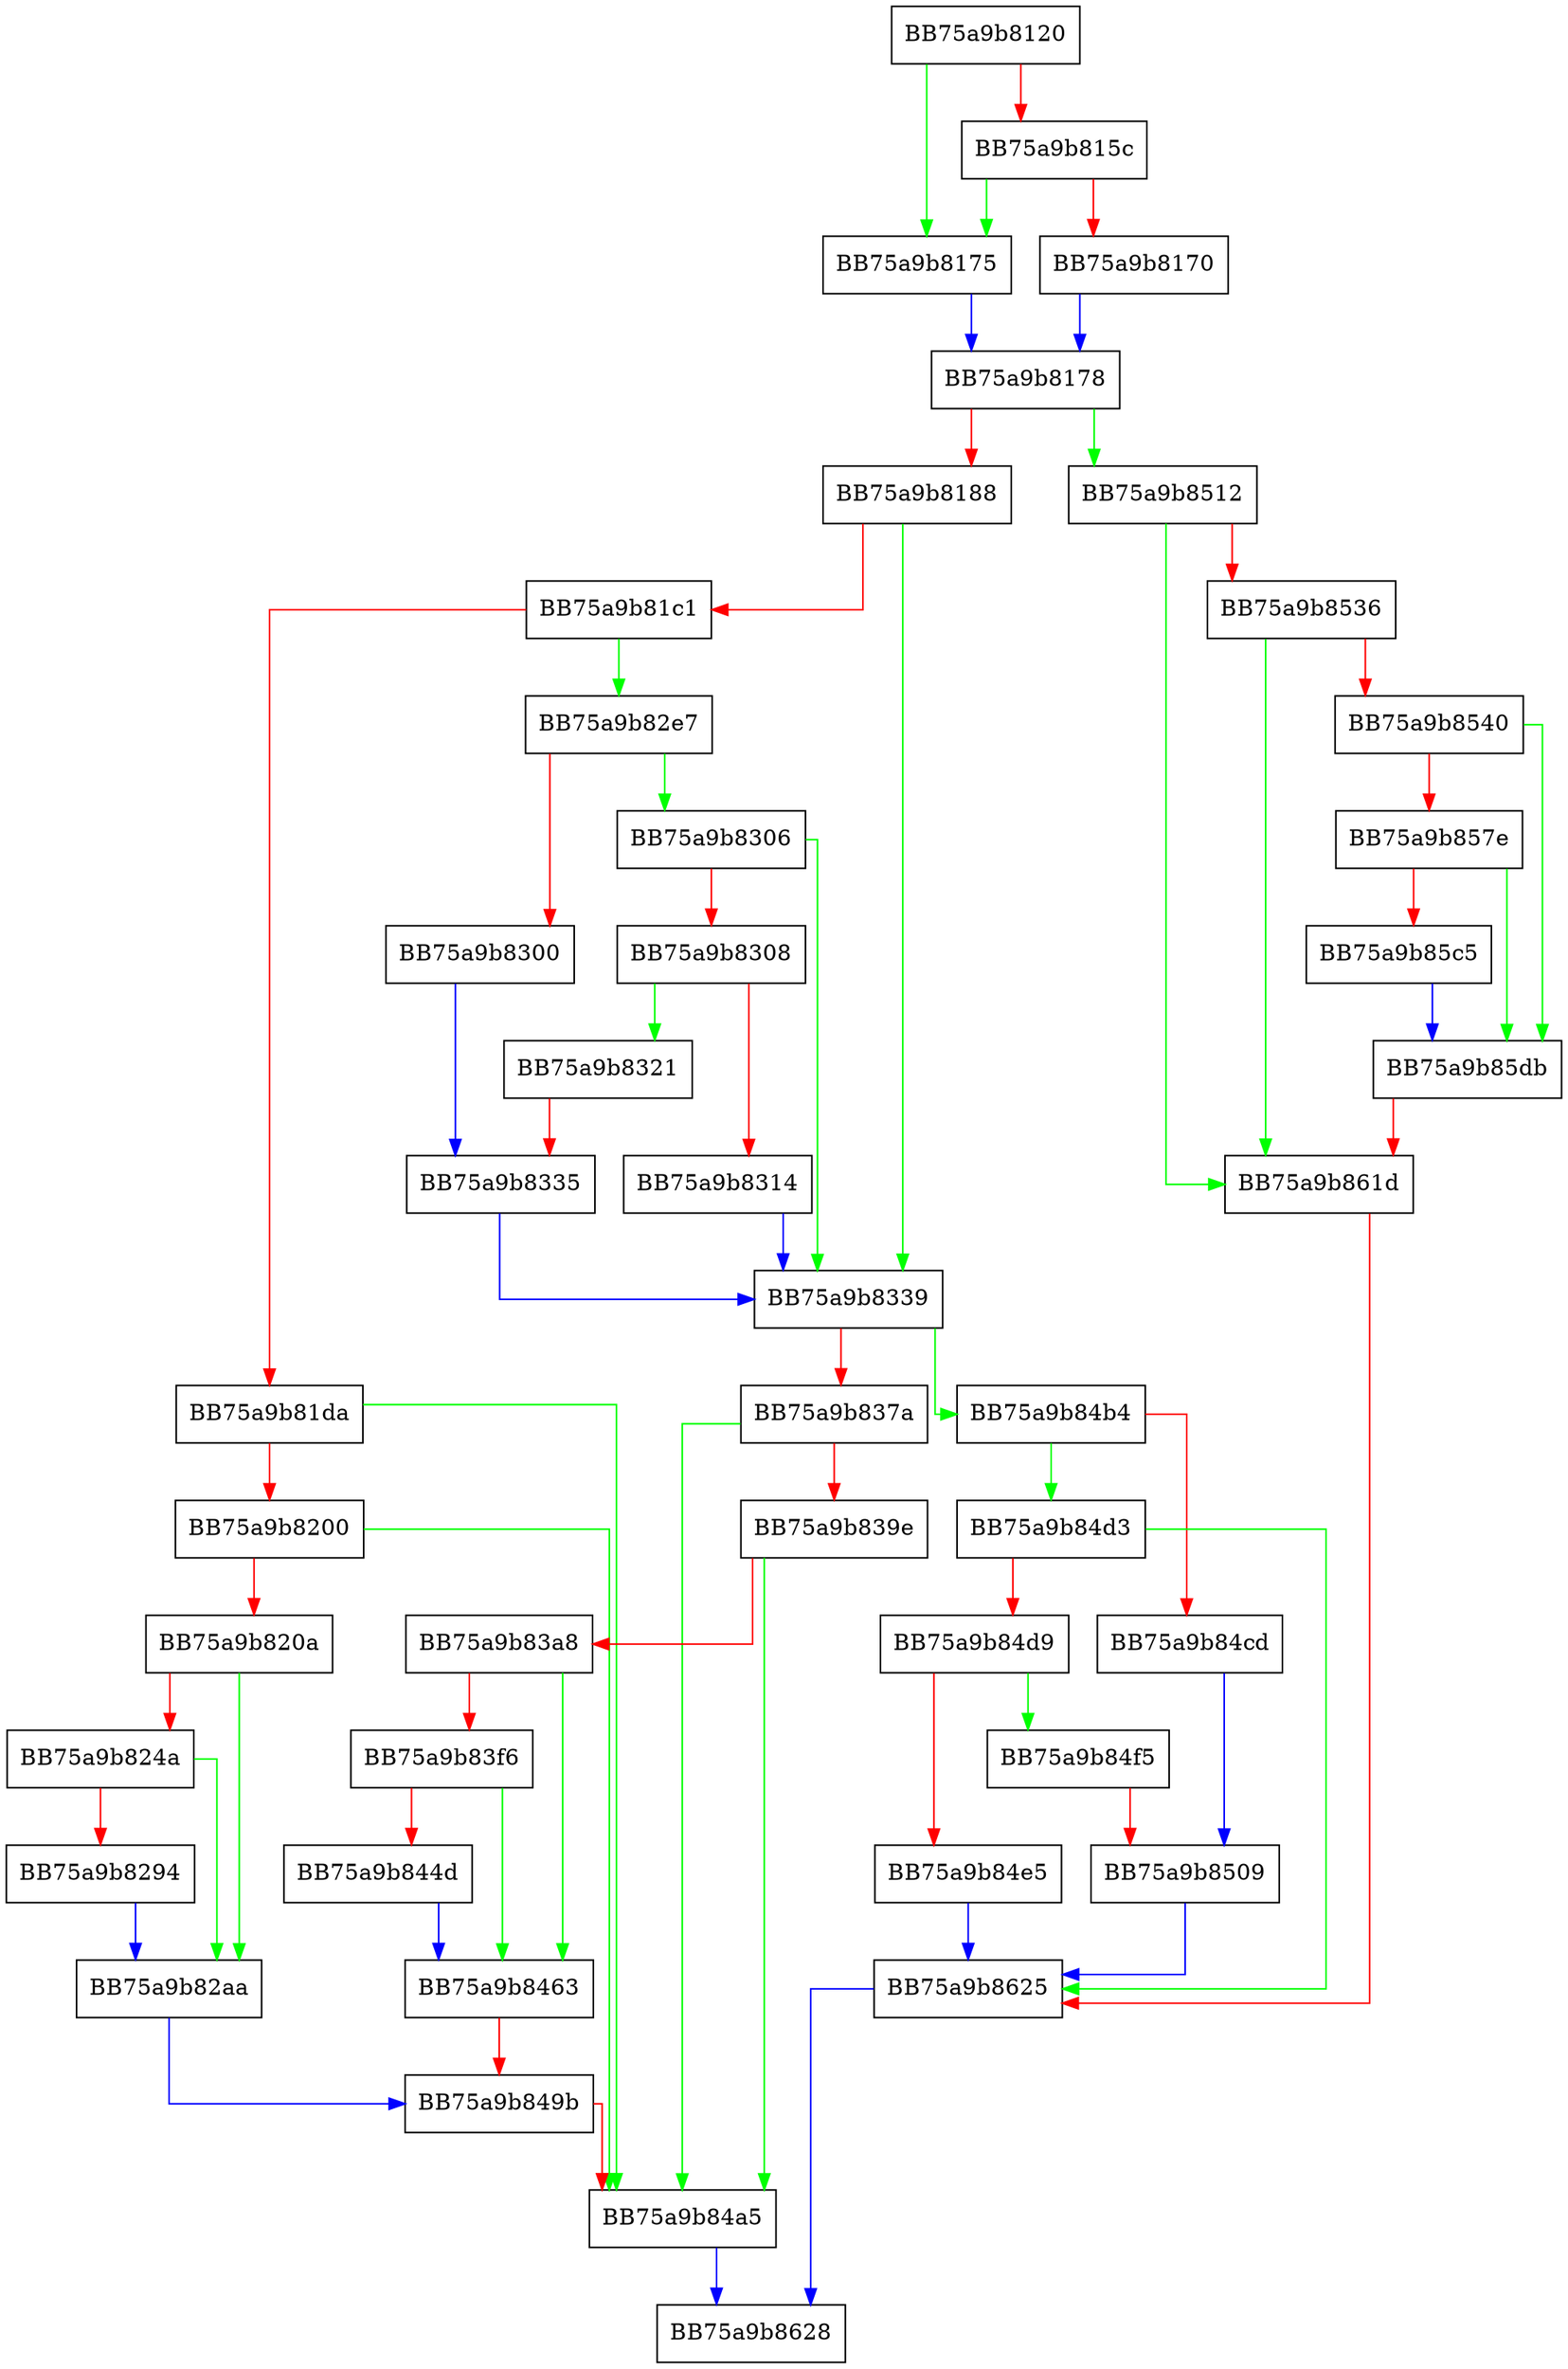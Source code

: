 digraph compress_data {
  node [shape="box"];
  graph [splines=ortho];
  BB75a9b8120 -> BB75a9b8175 [color="green"];
  BB75a9b8120 -> BB75a9b815c [color="red"];
  BB75a9b815c -> BB75a9b8175 [color="green"];
  BB75a9b815c -> BB75a9b8170 [color="red"];
  BB75a9b8170 -> BB75a9b8178 [color="blue"];
  BB75a9b8175 -> BB75a9b8178 [color="blue"];
  BB75a9b8178 -> BB75a9b8512 [color="green"];
  BB75a9b8178 -> BB75a9b8188 [color="red"];
  BB75a9b8188 -> BB75a9b8339 [color="green"];
  BB75a9b8188 -> BB75a9b81c1 [color="red"];
  BB75a9b81c1 -> BB75a9b82e7 [color="green"];
  BB75a9b81c1 -> BB75a9b81da [color="red"];
  BB75a9b81da -> BB75a9b84a5 [color="green"];
  BB75a9b81da -> BB75a9b8200 [color="red"];
  BB75a9b8200 -> BB75a9b84a5 [color="green"];
  BB75a9b8200 -> BB75a9b820a [color="red"];
  BB75a9b820a -> BB75a9b82aa [color="green"];
  BB75a9b820a -> BB75a9b824a [color="red"];
  BB75a9b824a -> BB75a9b82aa [color="green"];
  BB75a9b824a -> BB75a9b8294 [color="red"];
  BB75a9b8294 -> BB75a9b82aa [color="blue"];
  BB75a9b82aa -> BB75a9b849b [color="blue"];
  BB75a9b82e7 -> BB75a9b8306 [color="green"];
  BB75a9b82e7 -> BB75a9b8300 [color="red"];
  BB75a9b8300 -> BB75a9b8335 [color="blue"];
  BB75a9b8306 -> BB75a9b8339 [color="green"];
  BB75a9b8306 -> BB75a9b8308 [color="red"];
  BB75a9b8308 -> BB75a9b8321 [color="green"];
  BB75a9b8308 -> BB75a9b8314 [color="red"];
  BB75a9b8314 -> BB75a9b8339 [color="blue"];
  BB75a9b8321 -> BB75a9b8335 [color="red"];
  BB75a9b8335 -> BB75a9b8339 [color="blue"];
  BB75a9b8339 -> BB75a9b84b4 [color="green"];
  BB75a9b8339 -> BB75a9b837a [color="red"];
  BB75a9b837a -> BB75a9b84a5 [color="green"];
  BB75a9b837a -> BB75a9b839e [color="red"];
  BB75a9b839e -> BB75a9b84a5 [color="green"];
  BB75a9b839e -> BB75a9b83a8 [color="red"];
  BB75a9b83a8 -> BB75a9b8463 [color="green"];
  BB75a9b83a8 -> BB75a9b83f6 [color="red"];
  BB75a9b83f6 -> BB75a9b8463 [color="green"];
  BB75a9b83f6 -> BB75a9b844d [color="red"];
  BB75a9b844d -> BB75a9b8463 [color="blue"];
  BB75a9b8463 -> BB75a9b849b [color="red"];
  BB75a9b849b -> BB75a9b84a5 [color="red"];
  BB75a9b84a5 -> BB75a9b8628 [color="blue"];
  BB75a9b84b4 -> BB75a9b84d3 [color="green"];
  BB75a9b84b4 -> BB75a9b84cd [color="red"];
  BB75a9b84cd -> BB75a9b8509 [color="blue"];
  BB75a9b84d3 -> BB75a9b8625 [color="green"];
  BB75a9b84d3 -> BB75a9b84d9 [color="red"];
  BB75a9b84d9 -> BB75a9b84f5 [color="green"];
  BB75a9b84d9 -> BB75a9b84e5 [color="red"];
  BB75a9b84e5 -> BB75a9b8625 [color="blue"];
  BB75a9b84f5 -> BB75a9b8509 [color="red"];
  BB75a9b8509 -> BB75a9b8625 [color="blue"];
  BB75a9b8512 -> BB75a9b861d [color="green"];
  BB75a9b8512 -> BB75a9b8536 [color="red"];
  BB75a9b8536 -> BB75a9b861d [color="green"];
  BB75a9b8536 -> BB75a9b8540 [color="red"];
  BB75a9b8540 -> BB75a9b85db [color="green"];
  BB75a9b8540 -> BB75a9b857e [color="red"];
  BB75a9b857e -> BB75a9b85db [color="green"];
  BB75a9b857e -> BB75a9b85c5 [color="red"];
  BB75a9b85c5 -> BB75a9b85db [color="blue"];
  BB75a9b85db -> BB75a9b861d [color="red"];
  BB75a9b861d -> BB75a9b8625 [color="red"];
  BB75a9b8625 -> BB75a9b8628 [color="blue"];
}